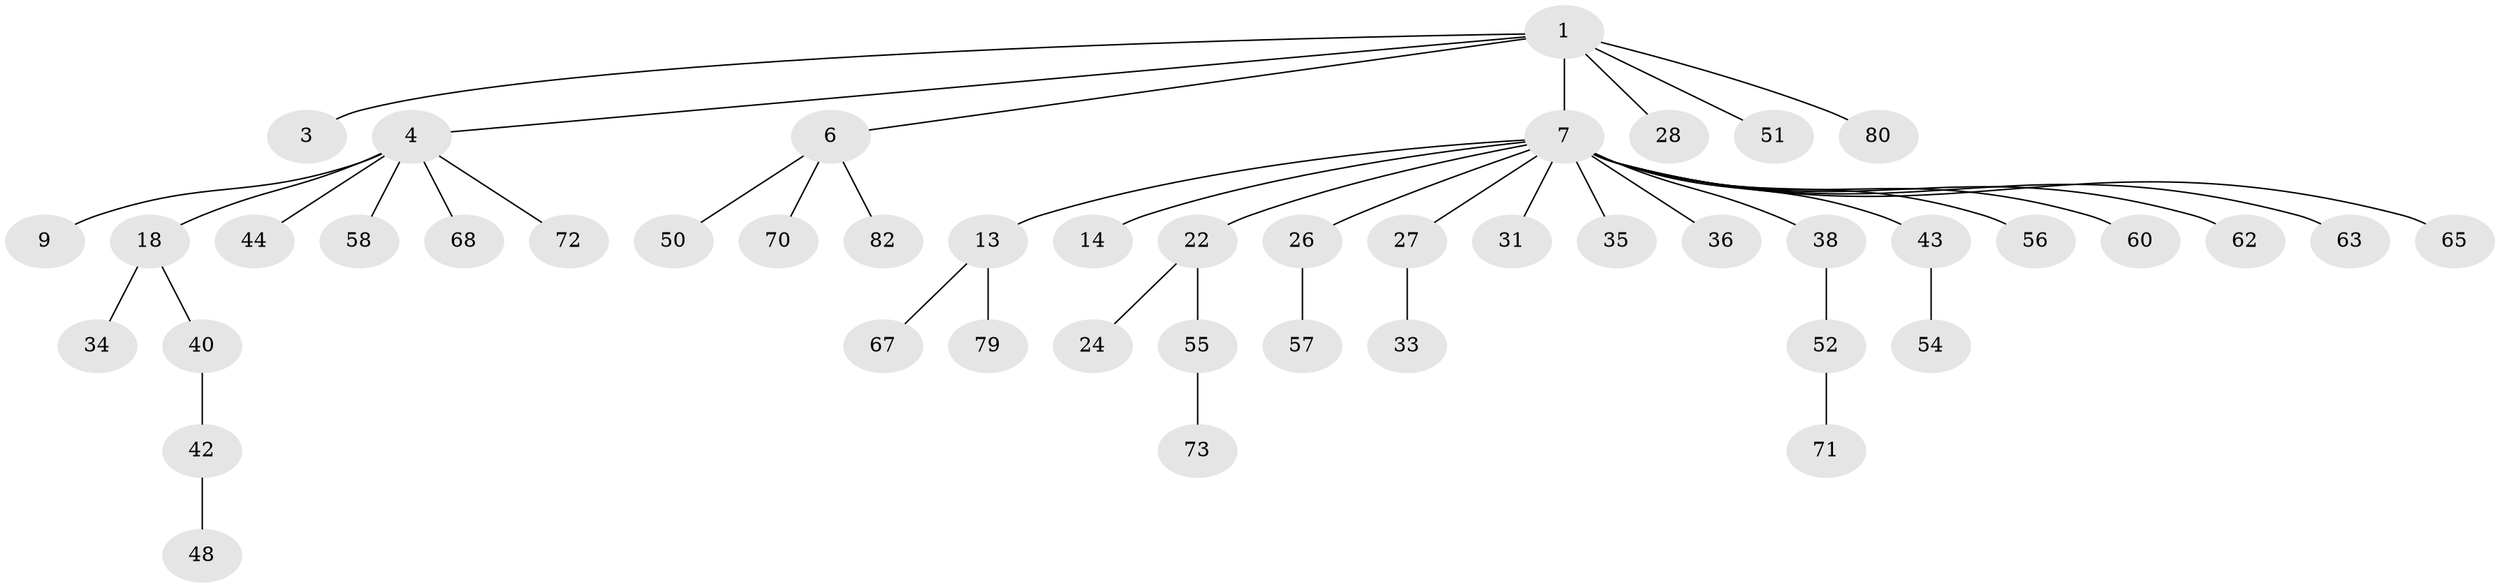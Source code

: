 // original degree distribution, {3: 0.07608695652173914, 6: 0.021739130434782608, 1: 0.45652173913043476, 5: 0.03260869565217391, 2: 0.32608695652173914, 4: 0.08695652173913043}
// Generated by graph-tools (version 1.1) at 2025/15/03/09/25 04:15:22]
// undirected, 46 vertices, 45 edges
graph export_dot {
graph [start="1"]
  node [color=gray90,style=filled];
  1 [super="+2"];
  3;
  4 [super="+5+37"];
  6 [super="+12+23+19"];
  7 [super="+8+10"];
  9 [super="+15"];
  13 [super="+39"];
  14;
  18;
  22 [super="+91+30+25"];
  24;
  26;
  27 [super="+32"];
  28;
  31 [super="+87"];
  33;
  34 [super="+69"];
  35 [super="+45"];
  36 [super="+53"];
  38 [super="+41+86"];
  40;
  42;
  43;
  44 [super="+64"];
  48;
  50;
  51;
  52;
  54;
  55;
  56 [super="+89"];
  57;
  58;
  60 [super="+88+78"];
  62;
  63;
  65 [super="+77"];
  67;
  68;
  70;
  71;
  72 [super="+92+81"];
  73;
  79;
  80;
  82;
  1 -- 3;
  1 -- 4;
  1 -- 80;
  1 -- 51;
  1 -- 6;
  1 -- 7;
  1 -- 28;
  4 -- 18;
  4 -- 58;
  4 -- 9;
  4 -- 72;
  4 -- 44;
  4 -- 68;
  6 -- 50;
  6 -- 70;
  6 -- 82;
  7 -- 26;
  7 -- 65;
  7 -- 35;
  7 -- 36;
  7 -- 38;
  7 -- 31;
  7 -- 14;
  7 -- 22;
  7 -- 56;
  7 -- 27;
  7 -- 60;
  7 -- 63;
  7 -- 43;
  7 -- 13;
  7 -- 62;
  13 -- 67;
  13 -- 79;
  18 -- 34;
  18 -- 40;
  22 -- 24;
  22 -- 55;
  26 -- 57;
  27 -- 33;
  38 -- 52;
  40 -- 42;
  42 -- 48;
  43 -- 54;
  52 -- 71;
  55 -- 73;
}
